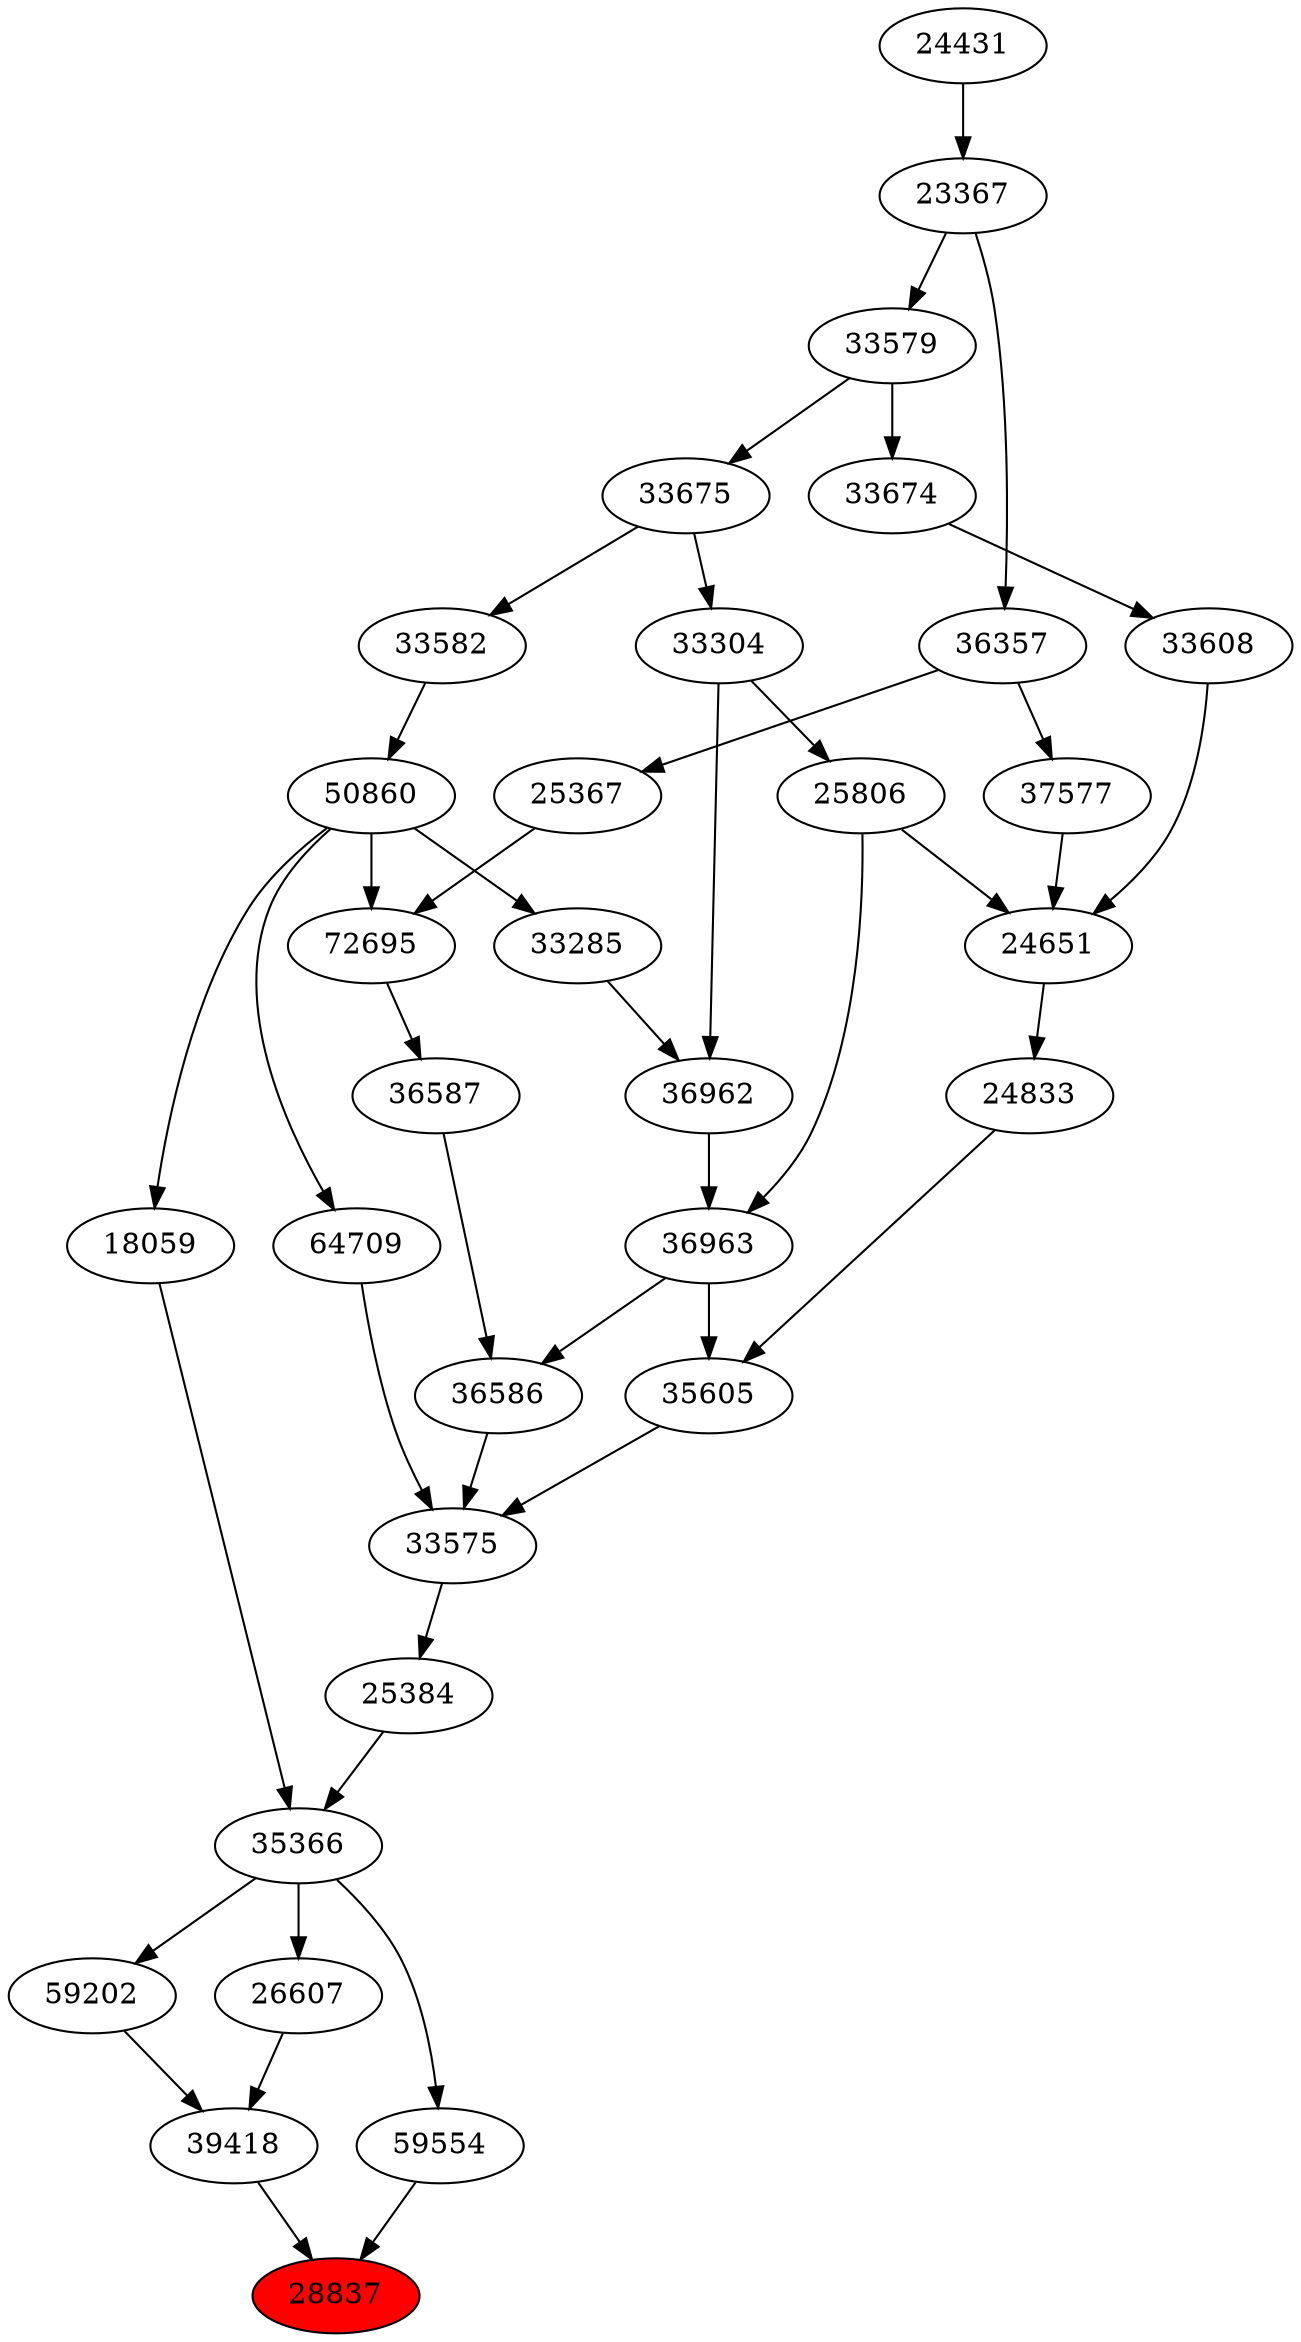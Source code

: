 strict digraph{ 
28837 [label="28837" fillcolor=red style=filled]
39418 -> 28837
59554 -> 28837
39418 [label="39418"]
26607 -> 39418
59202 -> 39418
59554 [label="59554"]
35366 -> 59554
26607 [label="26607"]
35366 -> 26607
59202 [label="59202"]
35366 -> 59202
35366 [label="35366"]
25384 -> 35366
18059 -> 35366
25384 [label="25384"]
33575 -> 25384
18059 [label="18059"]
50860 -> 18059
33575 [label="33575"]
36586 -> 33575
35605 -> 33575
64709 -> 33575
50860 [label="50860"]
33582 -> 50860
36586 [label="36586"]
36587 -> 36586
36963 -> 36586
35605 [label="35605"]
24833 -> 35605
36963 -> 35605
64709 [label="64709"]
50860 -> 64709
33582 [label="33582"]
33675 -> 33582
36587 [label="36587"]
72695 -> 36587
36963 [label="36963"]
36962 -> 36963
25806 -> 36963
24833 [label="24833"]
24651 -> 24833
33675 [label="33675"]
33579 -> 33675
72695 [label="72695"]
50860 -> 72695
25367 -> 72695
36962 [label="36962"]
33285 -> 36962
33304 -> 36962
25806 [label="25806"]
33304 -> 25806
24651 [label="24651"]
25806 -> 24651
33608 -> 24651
37577 -> 24651
33579 [label="33579"]
23367 -> 33579
25367 [label="25367"]
36357 -> 25367
33285 [label="33285"]
50860 -> 33285
33304 [label="33304"]
33675 -> 33304
33608 [label="33608"]
33674 -> 33608
37577 [label="37577"]
36357 -> 37577
23367 [label="23367"]
24431 -> 23367
36357 [label="36357"]
23367 -> 36357
33674 [label="33674"]
33579 -> 33674
24431 [label="24431"]
}